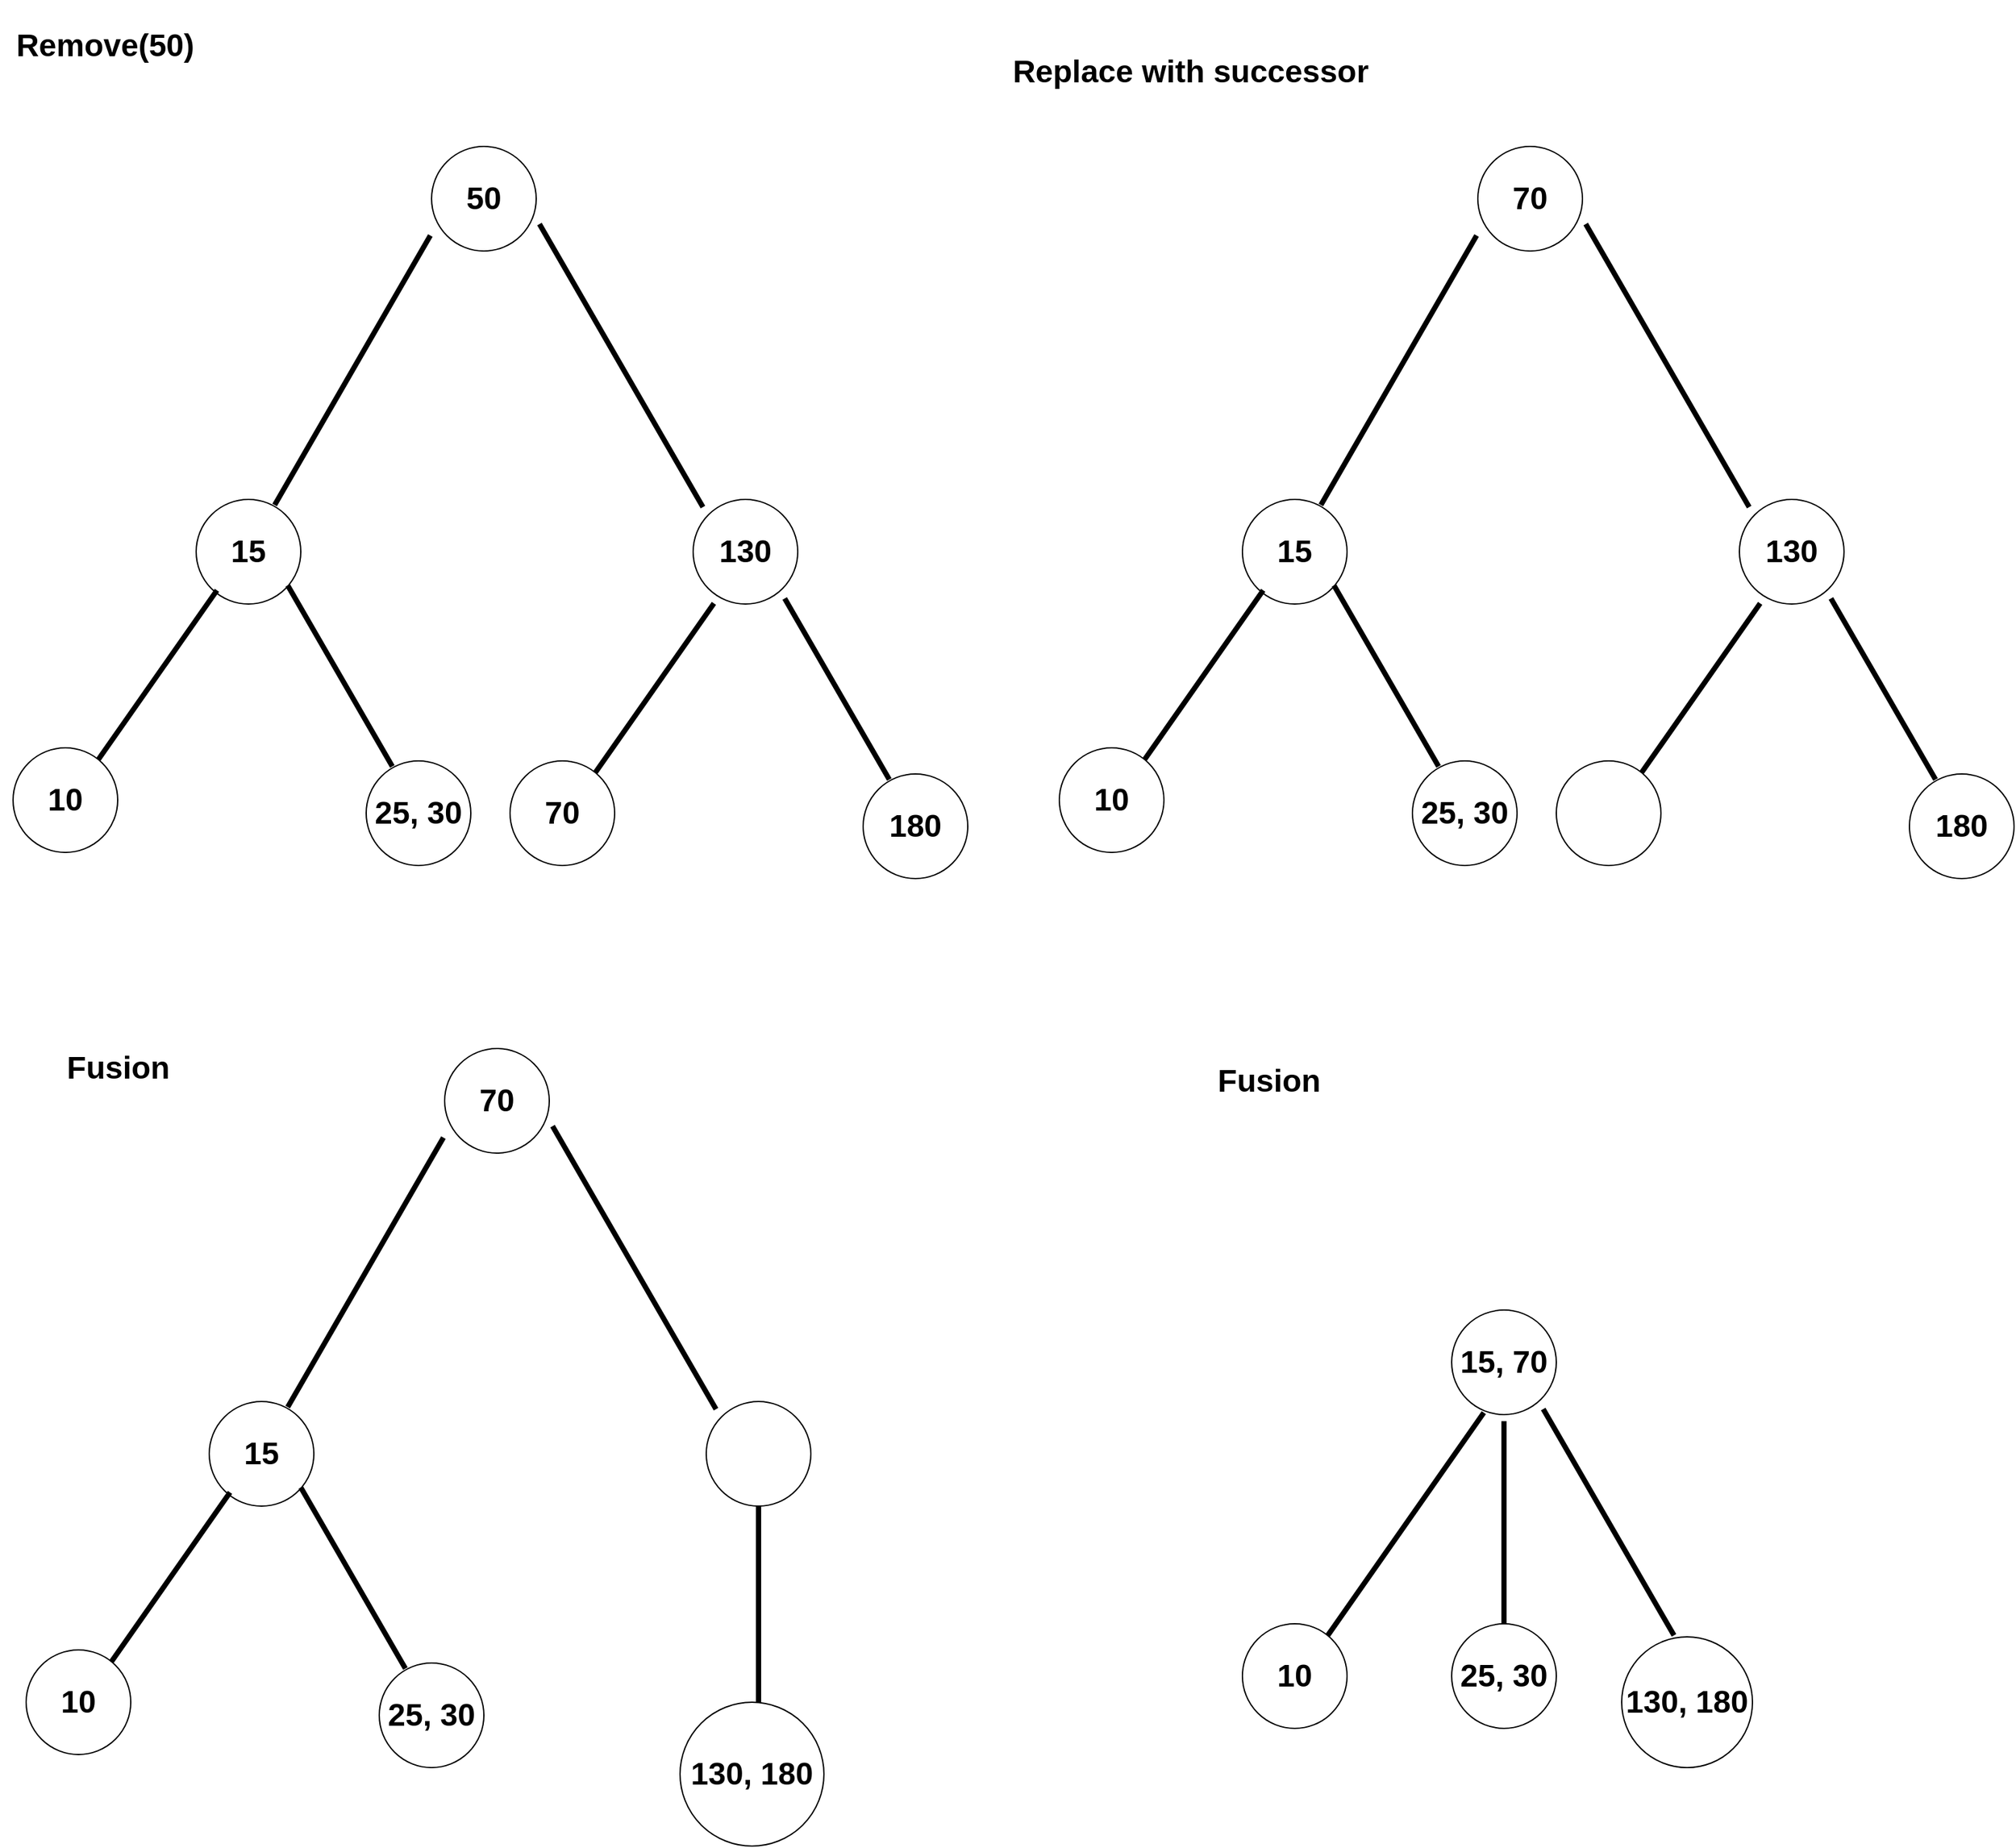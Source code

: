 <mxfile version="24.2.8" type="device">
  <diagram name="Page-1" id="MaE8sihNqbvwA2QMmZeW">
    <mxGraphModel dx="3771" dy="2084" grid="1" gridSize="10" guides="0" tooltips="1" connect="1" arrows="1" fold="1" page="1" pageScale="1" pageWidth="850" pageHeight="1100" math="0" shadow="0">
      <root>
        <mxCell id="0" />
        <mxCell id="1" parent="0" />
        <mxCell id="zSKFYqf5KZoFIJSlTRXw-175" value="" style="line;strokeWidth=4;html=1;perimeter=backbonePerimeter;points=[];outlineConnect=0;rotation=60;" vertex="1" parent="1">
          <mxGeometry x="420" y="322.68" width="250" height="10" as="geometry" />
        </mxCell>
        <mxCell id="zSKFYqf5KZoFIJSlTRXw-176" value="&lt;h1&gt;50&lt;/h1&gt;" style="ellipse;whiteSpace=wrap;html=1;aspect=fixed;" vertex="1" parent="1">
          <mxGeometry x="400" y="160" width="80" height="80" as="geometry" />
        </mxCell>
        <mxCell id="zSKFYqf5KZoFIJSlTRXw-177" value="&lt;h1&gt;130&lt;/h1&gt;" style="ellipse;whiteSpace=wrap;html=1;aspect=fixed;" vertex="1" parent="1">
          <mxGeometry x="600" y="430" width="80" height="80" as="geometry" />
        </mxCell>
        <mxCell id="zSKFYqf5KZoFIJSlTRXw-178" value="" style="line;strokeWidth=4;html=1;perimeter=backbonePerimeter;points=[];outlineConnect=0;rotation=-60;" vertex="1" parent="1">
          <mxGeometry x="220.47" y="326.18" width="238.12" height="10" as="geometry" />
        </mxCell>
        <mxCell id="zSKFYqf5KZoFIJSlTRXw-179" value="&lt;h1&gt;15&lt;/h1&gt;" style="ellipse;whiteSpace=wrap;html=1;aspect=fixed;" vertex="1" parent="1">
          <mxGeometry x="220" y="430" width="80" height="80" as="geometry" />
        </mxCell>
        <mxCell id="zSKFYqf5KZoFIJSlTRXw-183" value="" style="line;strokeWidth=4;html=1;perimeter=backbonePerimeter;points=[];outlineConnect=0;rotation=-235;" vertex="1" parent="1">
          <mxGeometry x="110" y="560" width="160" height="10" as="geometry" />
        </mxCell>
        <mxCell id="zSKFYqf5KZoFIJSlTRXw-184" value="&lt;h1&gt;10&lt;/h1&gt;" style="ellipse;whiteSpace=wrap;html=1;aspect=fixed;" vertex="1" parent="1">
          <mxGeometry x="80" y="620" width="80" height="80" as="geometry" />
        </mxCell>
        <mxCell id="zSKFYqf5KZoFIJSlTRXw-187" value="" style="line;strokeWidth=4;html=1;perimeter=backbonePerimeter;points=[];outlineConnect=0;rotation=60;" vertex="1" parent="1">
          <mxGeometry x="250" y="560" width="160" height="10" as="geometry" />
        </mxCell>
        <mxCell id="zSKFYqf5KZoFIJSlTRXw-188" value="&lt;h1&gt;25, 30&lt;/h1&gt;" style="ellipse;whiteSpace=wrap;html=1;aspect=fixed;" vertex="1" parent="1">
          <mxGeometry x="350" y="630" width="80" height="80" as="geometry" />
        </mxCell>
        <mxCell id="zSKFYqf5KZoFIJSlTRXw-191" value="" style="line;strokeWidth=4;html=1;perimeter=backbonePerimeter;points=[];outlineConnect=0;rotation=-235;" vertex="1" parent="1">
          <mxGeometry x="490" y="570" width="160" height="10" as="geometry" />
        </mxCell>
        <mxCell id="zSKFYqf5KZoFIJSlTRXw-192" value="&lt;h1&gt;70&lt;/h1&gt;" style="ellipse;whiteSpace=wrap;html=1;aspect=fixed;" vertex="1" parent="1">
          <mxGeometry x="460" y="630" width="80" height="80" as="geometry" />
        </mxCell>
        <mxCell id="zSKFYqf5KZoFIJSlTRXw-193" value="" style="line;strokeWidth=4;html=1;perimeter=backbonePerimeter;points=[];outlineConnect=0;rotation=60;" vertex="1" parent="1">
          <mxGeometry x="630" y="570" width="160" height="10" as="geometry" />
        </mxCell>
        <mxCell id="zSKFYqf5KZoFIJSlTRXw-194" value="&lt;h1&gt;180&lt;/h1&gt;" style="ellipse;whiteSpace=wrap;html=1;aspect=fixed;" vertex="1" parent="1">
          <mxGeometry x="730" y="640" width="80" height="80" as="geometry" />
        </mxCell>
        <mxCell id="zSKFYqf5KZoFIJSlTRXw-197" value="" style="line;strokeWidth=4;html=1;perimeter=backbonePerimeter;points=[];outlineConnect=0;rotation=60;" vertex="1" parent="1">
          <mxGeometry x="1220" y="322.68" width="250" height="10" as="geometry" />
        </mxCell>
        <mxCell id="zSKFYqf5KZoFIJSlTRXw-198" value="&lt;h1&gt;70&lt;/h1&gt;" style="ellipse;whiteSpace=wrap;html=1;aspect=fixed;" vertex="1" parent="1">
          <mxGeometry x="1200" y="160" width="80" height="80" as="geometry" />
        </mxCell>
        <mxCell id="zSKFYqf5KZoFIJSlTRXw-199" value="&lt;h1&gt;130&lt;/h1&gt;" style="ellipse;whiteSpace=wrap;html=1;aspect=fixed;" vertex="1" parent="1">
          <mxGeometry x="1400" y="430" width="80" height="80" as="geometry" />
        </mxCell>
        <mxCell id="zSKFYqf5KZoFIJSlTRXw-200" value="" style="line;strokeWidth=4;html=1;perimeter=backbonePerimeter;points=[];outlineConnect=0;rotation=-60;" vertex="1" parent="1">
          <mxGeometry x="1020.47" y="326.18" width="238.12" height="10" as="geometry" />
        </mxCell>
        <mxCell id="zSKFYqf5KZoFIJSlTRXw-201" value="&lt;h1&gt;15&lt;/h1&gt;" style="ellipse;whiteSpace=wrap;html=1;aspect=fixed;" vertex="1" parent="1">
          <mxGeometry x="1020" y="430" width="80" height="80" as="geometry" />
        </mxCell>
        <mxCell id="zSKFYqf5KZoFIJSlTRXw-202" value="" style="line;strokeWidth=4;html=1;perimeter=backbonePerimeter;points=[];outlineConnect=0;rotation=-235;" vertex="1" parent="1">
          <mxGeometry x="910" y="560" width="160" height="10" as="geometry" />
        </mxCell>
        <mxCell id="zSKFYqf5KZoFIJSlTRXw-203" value="&lt;h1&gt;10&lt;/h1&gt;" style="ellipse;whiteSpace=wrap;html=1;aspect=fixed;" vertex="1" parent="1">
          <mxGeometry x="880" y="620" width="80" height="80" as="geometry" />
        </mxCell>
        <mxCell id="zSKFYqf5KZoFIJSlTRXw-204" value="" style="line;strokeWidth=4;html=1;perimeter=backbonePerimeter;points=[];outlineConnect=0;rotation=60;" vertex="1" parent="1">
          <mxGeometry x="1050" y="560" width="160" height="10" as="geometry" />
        </mxCell>
        <mxCell id="zSKFYqf5KZoFIJSlTRXw-205" value="&lt;h1&gt;25, 30&lt;/h1&gt;" style="ellipse;whiteSpace=wrap;html=1;aspect=fixed;" vertex="1" parent="1">
          <mxGeometry x="1150" y="630" width="80" height="80" as="geometry" />
        </mxCell>
        <mxCell id="zSKFYqf5KZoFIJSlTRXw-206" value="" style="line;strokeWidth=4;html=1;perimeter=backbonePerimeter;points=[];outlineConnect=0;rotation=-235;" vertex="1" parent="1">
          <mxGeometry x="1290" y="570" width="160" height="10" as="geometry" />
        </mxCell>
        <mxCell id="zSKFYqf5KZoFIJSlTRXw-207" value="&lt;h1&gt;&lt;br&gt;&lt;/h1&gt;" style="ellipse;whiteSpace=wrap;html=1;aspect=fixed;" vertex="1" parent="1">
          <mxGeometry x="1260" y="630" width="80" height="80" as="geometry" />
        </mxCell>
        <mxCell id="zSKFYqf5KZoFIJSlTRXw-208" value="" style="line;strokeWidth=4;html=1;perimeter=backbonePerimeter;points=[];outlineConnect=0;rotation=60;" vertex="1" parent="1">
          <mxGeometry x="1430" y="570" width="160" height="10" as="geometry" />
        </mxCell>
        <mxCell id="zSKFYqf5KZoFIJSlTRXw-209" value="&lt;h1&gt;180&lt;/h1&gt;" style="ellipse;whiteSpace=wrap;html=1;aspect=fixed;" vertex="1" parent="1">
          <mxGeometry x="1530" y="640" width="80" height="80" as="geometry" />
        </mxCell>
        <mxCell id="zSKFYqf5KZoFIJSlTRXw-210" value="&lt;h1&gt;Remove(50)&lt;/h1&gt;" style="text;html=1;align=center;verticalAlign=middle;resizable=0;points=[];autosize=1;strokeColor=none;fillColor=none;" vertex="1" parent="1">
          <mxGeometry x="70" y="48" width="160" height="70" as="geometry" />
        </mxCell>
        <mxCell id="zSKFYqf5KZoFIJSlTRXw-211" value="&lt;h1&gt;Replace with successor&lt;/h1&gt;" style="text;html=1;align=center;verticalAlign=middle;resizable=0;points=[];autosize=1;strokeColor=none;fillColor=none;" vertex="1" parent="1">
          <mxGeometry x="830" y="68" width="300" height="70" as="geometry" />
        </mxCell>
        <mxCell id="zSKFYqf5KZoFIJSlTRXw-212" value="" style="line;strokeWidth=4;html=1;perimeter=backbonePerimeter;points=[];outlineConnect=0;rotation=60;" vertex="1" parent="1">
          <mxGeometry x="430" y="1012.68" width="250" height="10" as="geometry" />
        </mxCell>
        <mxCell id="zSKFYqf5KZoFIJSlTRXw-213" value="&lt;h1&gt;70&lt;/h1&gt;" style="ellipse;whiteSpace=wrap;html=1;aspect=fixed;" vertex="1" parent="1">
          <mxGeometry x="410" y="850" width="80" height="80" as="geometry" />
        </mxCell>
        <mxCell id="zSKFYqf5KZoFIJSlTRXw-215" value="" style="line;strokeWidth=4;html=1;perimeter=backbonePerimeter;points=[];outlineConnect=0;rotation=-60;" vertex="1" parent="1">
          <mxGeometry x="230.47" y="1016.18" width="238.12" height="10" as="geometry" />
        </mxCell>
        <mxCell id="zSKFYqf5KZoFIJSlTRXw-216" value="&lt;h1&gt;15&lt;/h1&gt;" style="ellipse;whiteSpace=wrap;html=1;aspect=fixed;" vertex="1" parent="1">
          <mxGeometry x="230" y="1120" width="80" height="80" as="geometry" />
        </mxCell>
        <mxCell id="zSKFYqf5KZoFIJSlTRXw-217" value="" style="line;strokeWidth=4;html=1;perimeter=backbonePerimeter;points=[];outlineConnect=0;rotation=-235;" vertex="1" parent="1">
          <mxGeometry x="120" y="1250" width="160" height="10" as="geometry" />
        </mxCell>
        <mxCell id="zSKFYqf5KZoFIJSlTRXw-218" value="&lt;h1&gt;10&lt;/h1&gt;" style="ellipse;whiteSpace=wrap;html=1;aspect=fixed;" vertex="1" parent="1">
          <mxGeometry x="90" y="1310" width="80" height="80" as="geometry" />
        </mxCell>
        <mxCell id="zSKFYqf5KZoFIJSlTRXw-219" value="" style="line;strokeWidth=4;html=1;perimeter=backbonePerimeter;points=[];outlineConnect=0;rotation=60;" vertex="1" parent="1">
          <mxGeometry x="260" y="1250" width="160" height="10" as="geometry" />
        </mxCell>
        <mxCell id="zSKFYqf5KZoFIJSlTRXw-220" value="&lt;h1&gt;25, 30&lt;/h1&gt;" style="ellipse;whiteSpace=wrap;html=1;aspect=fixed;" vertex="1" parent="1">
          <mxGeometry x="360" y="1320" width="80" height="80" as="geometry" />
        </mxCell>
        <mxCell id="zSKFYqf5KZoFIJSlTRXw-221" value="" style="line;strokeWidth=4;html=1;perimeter=backbonePerimeter;points=[];outlineConnect=0;rotation=90;" vertex="1" parent="1">
          <mxGeometry x="570" y="1270" width="160" height="10" as="geometry" />
        </mxCell>
        <mxCell id="zSKFYqf5KZoFIJSlTRXw-222" value="&lt;h1&gt;130, 180&lt;/h1&gt;" style="ellipse;whiteSpace=wrap;html=1;aspect=fixed;" vertex="1" parent="1">
          <mxGeometry x="590" y="1350" width="110" height="110" as="geometry" />
        </mxCell>
        <mxCell id="zSKFYqf5KZoFIJSlTRXw-214" value="&lt;h1&gt;&lt;br&gt;&lt;/h1&gt;" style="ellipse;whiteSpace=wrap;html=1;aspect=fixed;" vertex="1" parent="1">
          <mxGeometry x="610" y="1120" width="80" height="80" as="geometry" />
        </mxCell>
        <mxCell id="zSKFYqf5KZoFIJSlTRXw-225" value="&lt;h1&gt;Fusion&lt;/h1&gt;" style="text;html=1;align=center;verticalAlign=middle;resizable=0;points=[];autosize=1;strokeColor=none;fillColor=none;" vertex="1" parent="1">
          <mxGeometry x="110" y="830" width="100" height="70" as="geometry" />
        </mxCell>
        <mxCell id="zSKFYqf5KZoFIJSlTRXw-229" value="&lt;h1&gt;15, 70&lt;/h1&gt;" style="ellipse;whiteSpace=wrap;html=1;aspect=fixed;" vertex="1" parent="1">
          <mxGeometry x="1180" y="1050" width="80" height="80" as="geometry" />
        </mxCell>
        <mxCell id="zSKFYqf5KZoFIJSlTRXw-230" value="" style="line;strokeWidth=4;html=1;perimeter=backbonePerimeter;points=[];outlineConnect=0;rotation=-235;" vertex="1" parent="1">
          <mxGeometry x="1039.34" y="1209.52" width="210" height="10" as="geometry" />
        </mxCell>
        <mxCell id="zSKFYqf5KZoFIJSlTRXw-231" value="&lt;h1&gt;10&lt;/h1&gt;" style="ellipse;whiteSpace=wrap;html=1;aspect=fixed;" vertex="1" parent="1">
          <mxGeometry x="1020" y="1290" width="80" height="80" as="geometry" />
        </mxCell>
        <mxCell id="zSKFYqf5KZoFIJSlTRXw-232" value="" style="line;strokeWidth=4;html=1;perimeter=backbonePerimeter;points=[];outlineConnect=0;rotation=0;direction=south;" vertex="1" parent="1">
          <mxGeometry x="1215" y="1135" width="10" height="160" as="geometry" />
        </mxCell>
        <mxCell id="zSKFYqf5KZoFIJSlTRXw-233" value="&lt;h1&gt;25, 30&lt;/h1&gt;" style="ellipse;whiteSpace=wrap;html=1;aspect=fixed;" vertex="1" parent="1">
          <mxGeometry x="1180" y="1290" width="80" height="80" as="geometry" />
        </mxCell>
        <mxCell id="zSKFYqf5KZoFIJSlTRXw-234" value="" style="line;strokeWidth=4;html=1;perimeter=backbonePerimeter;points=[];outlineConnect=0;rotation=60;" vertex="1" parent="1">
          <mxGeometry x="1200" y="1207.32" width="200" height="10" as="geometry" />
        </mxCell>
        <mxCell id="zSKFYqf5KZoFIJSlTRXw-235" value="&lt;h1&gt;130, 180&lt;/h1&gt;" style="ellipse;whiteSpace=wrap;html=1;aspect=fixed;" vertex="1" parent="1">
          <mxGeometry x="1310" y="1300" width="100" height="100" as="geometry" />
        </mxCell>
        <mxCell id="zSKFYqf5KZoFIJSlTRXw-237" value="&lt;h1&gt;Fusion&lt;/h1&gt;" style="text;html=1;align=center;verticalAlign=middle;resizable=0;points=[];autosize=1;strokeColor=none;fillColor=none;" vertex="1" parent="1">
          <mxGeometry x="990" y="840" width="100" height="70" as="geometry" />
        </mxCell>
      </root>
    </mxGraphModel>
  </diagram>
</mxfile>
